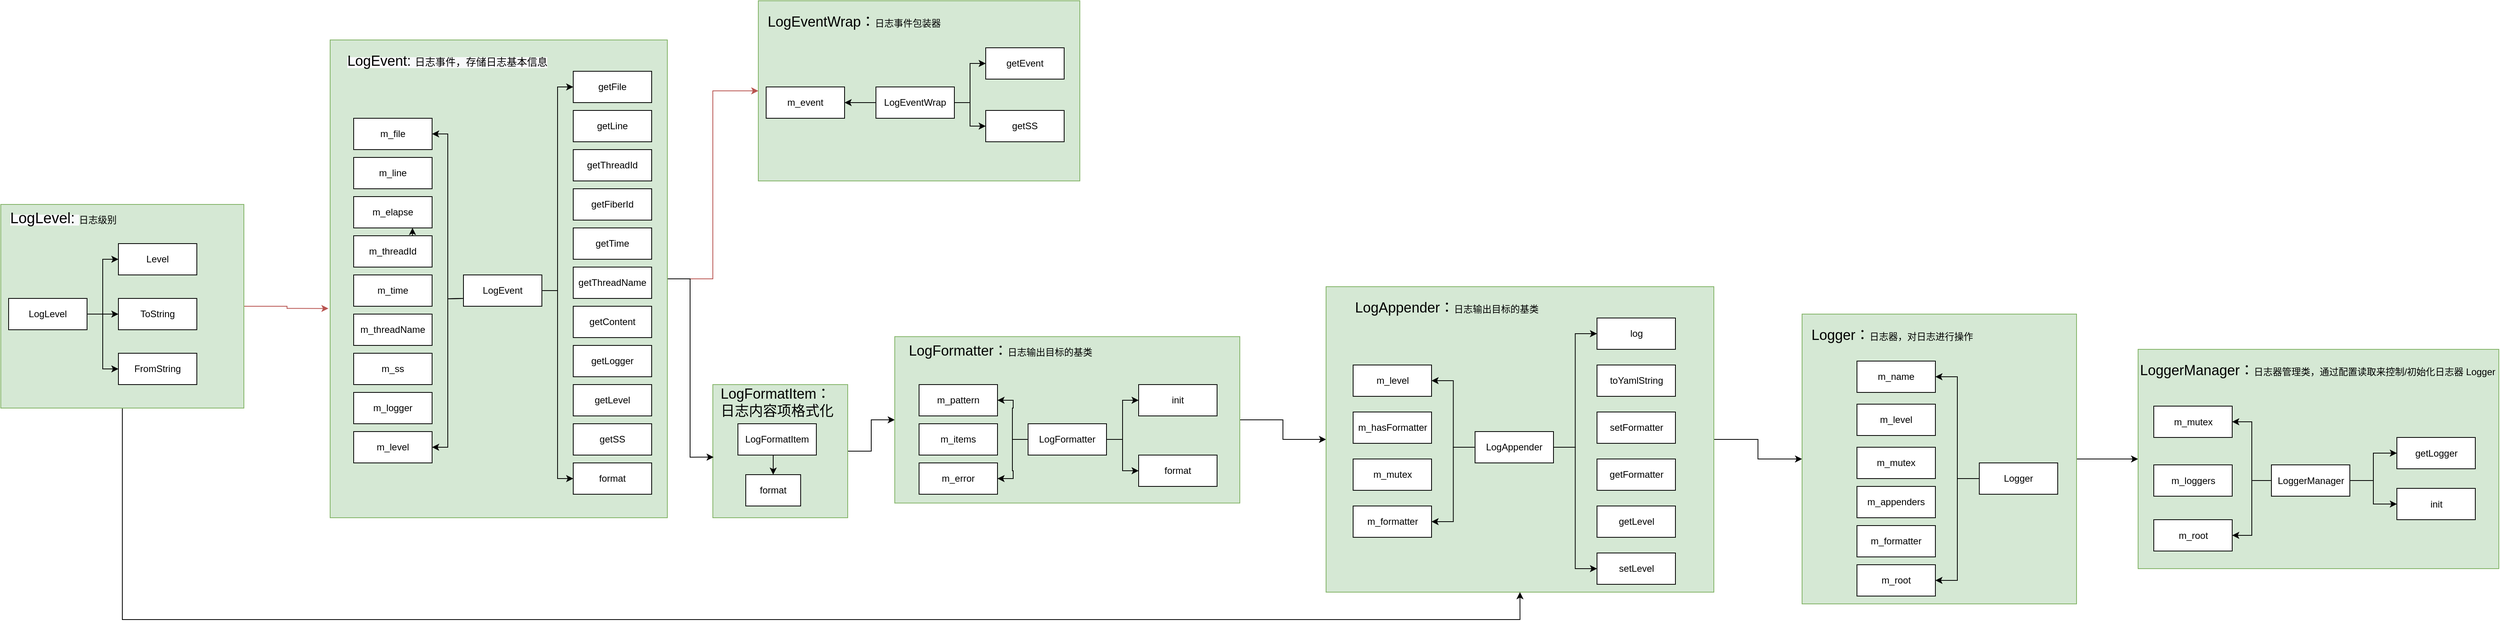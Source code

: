 <mxfile version="19.0.3" type="device"><diagram id="7uU0hQGwvLKI7HL79qfo" name="第 1 页"><mxGraphModel dx="1106" dy="806" grid="1" gridSize="10" guides="1" tooltips="1" connect="1" arrows="1" fold="1" page="1" pageScale="1" pageWidth="827" pageHeight="1169" math="0" shadow="0"><root><mxCell id="0"/><mxCell id="1" parent="0"/><mxCell id="-s0QKbC5dItuyrV9LDec-1" style="edgeStyle=orthogonalEdgeStyle;rounded=0;orthogonalLoop=1;jettySize=auto;html=1;exitX=1;exitY=0.5;exitDx=0;exitDy=0;" edge="1" parent="1" source="-s0QKbC5dItuyrV9LDec-2" target="-s0QKbC5dItuyrV9LDec-4"><mxGeometry relative="1" as="geometry"/></mxCell><mxCell id="-s0QKbC5dItuyrV9LDec-2" value="" style="rounded=0;whiteSpace=wrap;html=1;fillColor=#d5e8d4;strokeColor=#82b366;" vertex="1" parent="1"><mxGeometry x="978" y="750" width="172" height="170" as="geometry"/></mxCell><mxCell id="-s0QKbC5dItuyrV9LDec-3" style="edgeStyle=orthogonalEdgeStyle;rounded=0;orthogonalLoop=1;jettySize=auto;html=1;exitX=1;exitY=0.5;exitDx=0;exitDy=0;entryX=0;entryY=0.5;entryDx=0;entryDy=0;" edge="1" parent="1" source="-s0QKbC5dItuyrV9LDec-4" target="-s0QKbC5dItuyrV9LDec-6"><mxGeometry relative="1" as="geometry"/></mxCell><mxCell id="-s0QKbC5dItuyrV9LDec-4" value="" style="rounded=0;whiteSpace=wrap;html=1;fillColor=#d5e8d4;strokeColor=#82b366;" vertex="1" parent="1"><mxGeometry x="1210" y="688.75" width="440" height="212.5" as="geometry"/></mxCell><mxCell id="-s0QKbC5dItuyrV9LDec-5" style="edgeStyle=orthogonalEdgeStyle;rounded=0;orthogonalLoop=1;jettySize=auto;html=1;exitX=1;exitY=0.5;exitDx=0;exitDy=0;" edge="1" parent="1" source="-s0QKbC5dItuyrV9LDec-6" target="-s0QKbC5dItuyrV9LDec-8"><mxGeometry relative="1" as="geometry"/></mxCell><mxCell id="-s0QKbC5dItuyrV9LDec-6" value="" style="rounded=0;whiteSpace=wrap;html=1;fillColor=#d5e8d4;strokeColor=#82b366;" vertex="1" parent="1"><mxGeometry x="1760" y="625" width="494.5" height="390" as="geometry"/></mxCell><mxCell id="-s0QKbC5dItuyrV9LDec-7" style="edgeStyle=orthogonalEdgeStyle;rounded=0;orthogonalLoop=1;jettySize=auto;html=1;exitX=1;exitY=0.5;exitDx=0;exitDy=0;" edge="1" parent="1" source="-s0QKbC5dItuyrV9LDec-8" target="-s0QKbC5dItuyrV9LDec-9"><mxGeometry relative="1" as="geometry"/></mxCell><mxCell id="-s0QKbC5dItuyrV9LDec-8" value="" style="rounded=0;whiteSpace=wrap;html=1;fillColor=#d5e8d4;strokeColor=#82b366;" vertex="1" parent="1"><mxGeometry x="2367" y="660" width="350" height="370" as="geometry"/></mxCell><mxCell id="-s0QKbC5dItuyrV9LDec-9" value="" style="rounded=0;whiteSpace=wrap;html=1;fillColor=#d5e8d4;strokeColor=#82b366;" vertex="1" parent="1"><mxGeometry x="2795.5" y="705" width="460" height="280" as="geometry"/></mxCell><mxCell id="-s0QKbC5dItuyrV9LDec-10" value="" style="rounded=0;whiteSpace=wrap;html=1;fillColor=#d5e8d4;strokeColor=#82b366;" vertex="1" parent="1"><mxGeometry x="1036" y="260" width="410" height="230" as="geometry"/></mxCell><mxCell id="-s0QKbC5dItuyrV9LDec-11" style="edgeStyle=orthogonalEdgeStyle;rounded=0;orthogonalLoop=1;jettySize=auto;html=1;exitX=1;exitY=0.5;exitDx=0;exitDy=0;entryX=-0.005;entryY=0.562;entryDx=0;entryDy=0;entryPerimeter=0;fillColor=#f8cecc;strokeColor=#b85450;" edge="1" parent="1" source="-s0QKbC5dItuyrV9LDec-13" target="-s0QKbC5dItuyrV9LDec-16"><mxGeometry relative="1" as="geometry"/></mxCell><mxCell id="-s0QKbC5dItuyrV9LDec-12" style="edgeStyle=orthogonalEdgeStyle;rounded=0;orthogonalLoop=1;jettySize=auto;html=1;exitX=0.5;exitY=1;exitDx=0;exitDy=0;entryX=0.5;entryY=1;entryDx=0;entryDy=0;" edge="1" parent="1" source="-s0QKbC5dItuyrV9LDec-13" target="-s0QKbC5dItuyrV9LDec-6"><mxGeometry relative="1" as="geometry"><Array as="points"><mxPoint x="225" y="1050"/><mxPoint x="2007" y="1050"/></Array></mxGeometry></mxCell><mxCell id="-s0QKbC5dItuyrV9LDec-13" value="" style="rounded=0;whiteSpace=wrap;html=1;fillColor=#d5e8d4;strokeColor=#82b366;" vertex="1" parent="1"><mxGeometry x="70" y="520" width="310" height="260" as="geometry"/></mxCell><mxCell id="-s0QKbC5dItuyrV9LDec-14" style="edgeStyle=orthogonalEdgeStyle;rounded=0;orthogonalLoop=1;jettySize=auto;html=1;exitX=1;exitY=0.5;exitDx=0;exitDy=0;entryX=0;entryY=0.5;entryDx=0;entryDy=0;fillColor=#f8cecc;strokeColor=#b85450;" edge="1" parent="1" source="-s0QKbC5dItuyrV9LDec-16" target="-s0QKbC5dItuyrV9LDec-10"><mxGeometry relative="1" as="geometry"/></mxCell><mxCell id="-s0QKbC5dItuyrV9LDec-15" style="edgeStyle=orthogonalEdgeStyle;rounded=0;orthogonalLoop=1;jettySize=auto;html=1;exitX=1;exitY=0.5;exitDx=0;exitDy=0;entryX=0.006;entryY=0.545;entryDx=0;entryDy=0;entryPerimeter=0;" edge="1" parent="1" source="-s0QKbC5dItuyrV9LDec-16" target="-s0QKbC5dItuyrV9LDec-2"><mxGeometry relative="1" as="geometry"/></mxCell><mxCell id="-s0QKbC5dItuyrV9LDec-16" value="" style="rounded=0;whiteSpace=wrap;html=1;fillColor=#d5e8d4;strokeColor=#82b366;" vertex="1" parent="1"><mxGeometry x="490" y="310" width="430" height="610" as="geometry"/></mxCell><mxCell id="-s0QKbC5dItuyrV9LDec-17" style="edgeStyle=orthogonalEdgeStyle;rounded=0;orthogonalLoop=1;jettySize=auto;html=1;exitX=1;exitY=0.5;exitDx=0;exitDy=0;entryX=0;entryY=0.5;entryDx=0;entryDy=0;" edge="1" parent="1" source="-s0QKbC5dItuyrV9LDec-20" target="-s0QKbC5dItuyrV9LDec-21"><mxGeometry relative="1" as="geometry"/></mxCell><mxCell id="-s0QKbC5dItuyrV9LDec-18" style="edgeStyle=orthogonalEdgeStyle;rounded=0;orthogonalLoop=1;jettySize=auto;html=1;exitX=1;exitY=0.5;exitDx=0;exitDy=0;entryX=0;entryY=0.5;entryDx=0;entryDy=0;" edge="1" parent="1" source="-s0QKbC5dItuyrV9LDec-20" target="-s0QKbC5dItuyrV9LDec-22"><mxGeometry relative="1" as="geometry"/></mxCell><mxCell id="-s0QKbC5dItuyrV9LDec-19" style="edgeStyle=orthogonalEdgeStyle;rounded=0;orthogonalLoop=1;jettySize=auto;html=1;exitX=1;exitY=0.5;exitDx=0;exitDy=0;entryX=0;entryY=0.5;entryDx=0;entryDy=0;" edge="1" parent="1" source="-s0QKbC5dItuyrV9LDec-20" target="-s0QKbC5dItuyrV9LDec-23"><mxGeometry relative="1" as="geometry"/></mxCell><mxCell id="-s0QKbC5dItuyrV9LDec-20" value="LogLevel" style="rounded=0;whiteSpace=wrap;html=1;" vertex="1" parent="1"><mxGeometry x="80" y="640" width="100" height="40" as="geometry"/></mxCell><mxCell id="-s0QKbC5dItuyrV9LDec-21" value="Level" style="rounded=0;whiteSpace=wrap;html=1;" vertex="1" parent="1"><mxGeometry x="220" y="570" width="100" height="40" as="geometry"/></mxCell><mxCell id="-s0QKbC5dItuyrV9LDec-22" value="ToString" style="rounded=0;whiteSpace=wrap;html=1;" vertex="1" parent="1"><mxGeometry x="220" y="640" width="100" height="40" as="geometry"/></mxCell><mxCell id="-s0QKbC5dItuyrV9LDec-23" value="FromString" style="rounded=0;whiteSpace=wrap;html=1;" vertex="1" parent="1"><mxGeometry x="220" y="710" width="100" height="40" as="geometry"/></mxCell><mxCell id="-s0QKbC5dItuyrV9LDec-24" style="edgeStyle=orthogonalEdgeStyle;rounded=0;orthogonalLoop=1;jettySize=auto;html=1;exitX=0;exitY=0.5;exitDx=0;exitDy=0;entryX=1;entryY=0.5;entryDx=0;entryDy=0;" edge="1" parent="1" target="-s0QKbC5dItuyrV9LDec-40"><mxGeometry relative="1" as="geometry"><mxPoint x="660" y="640" as="sourcePoint"/></mxGeometry></mxCell><mxCell id="-s0QKbC5dItuyrV9LDec-25" style="edgeStyle=orthogonalEdgeStyle;rounded=0;orthogonalLoop=1;jettySize=auto;html=1;exitX=1;exitY=0.5;exitDx=0;exitDy=0;entryX=0;entryY=0.5;entryDx=0;entryDy=0;" edge="1" parent="1" source="-s0QKbC5dItuyrV9LDec-28" target="-s0QKbC5dItuyrV9LDec-29"><mxGeometry relative="1" as="geometry"/></mxCell><mxCell id="-s0QKbC5dItuyrV9LDec-26" style="edgeStyle=orthogonalEdgeStyle;rounded=0;orthogonalLoop=1;jettySize=auto;html=1;exitX=0;exitY=0.5;exitDx=0;exitDy=0;entryX=1;entryY=0.5;entryDx=0;entryDy=0;" edge="1" parent="1" target="-s0QKbC5dItuyrV9LDec-49"><mxGeometry relative="1" as="geometry"><mxPoint x="660" y="640" as="sourcePoint"/></mxGeometry></mxCell><mxCell id="-s0QKbC5dItuyrV9LDec-27" style="edgeStyle=orthogonalEdgeStyle;rounded=0;orthogonalLoop=1;jettySize=auto;html=1;exitX=1;exitY=0.5;exitDx=0;exitDy=0;entryX=0;entryY=0.5;entryDx=0;entryDy=0;" edge="1" parent="1" source="-s0QKbC5dItuyrV9LDec-28" target="-s0QKbC5dItuyrV9LDec-39"><mxGeometry relative="1" as="geometry"/></mxCell><mxCell id="-s0QKbC5dItuyrV9LDec-28" value="LogEvent" style="rounded=0;whiteSpace=wrap;html=1;" vertex="1" parent="1"><mxGeometry x="660" y="610" width="100" height="40" as="geometry"/></mxCell><mxCell id="-s0QKbC5dItuyrV9LDec-29" value="getFile" style="rounded=0;whiteSpace=wrap;html=1;" vertex="1" parent="1"><mxGeometry x="800" y="350" width="100" height="40" as="geometry"/></mxCell><mxCell id="-s0QKbC5dItuyrV9LDec-30" value="getLine" style="rounded=0;whiteSpace=wrap;html=1;" vertex="1" parent="1"><mxGeometry x="800" y="400" width="100" height="40" as="geometry"/></mxCell><mxCell id="-s0QKbC5dItuyrV9LDec-31" value="getThreadId" style="rounded=0;whiteSpace=wrap;html=1;" vertex="1" parent="1"><mxGeometry x="800" y="450" width="100" height="40" as="geometry"/></mxCell><mxCell id="-s0QKbC5dItuyrV9LDec-32" value="getFiberId" style="rounded=0;whiteSpace=wrap;html=1;" vertex="1" parent="1"><mxGeometry x="800" y="500" width="100" height="40" as="geometry"/></mxCell><mxCell id="-s0QKbC5dItuyrV9LDec-33" value="getTime" style="rounded=0;whiteSpace=wrap;html=1;" vertex="1" parent="1"><mxGeometry x="800" y="550" width="100" height="40" as="geometry"/></mxCell><mxCell id="-s0QKbC5dItuyrV9LDec-34" value="getThreadName" style="rounded=0;whiteSpace=wrap;html=1;" vertex="1" parent="1"><mxGeometry x="800" y="600" width="100" height="40" as="geometry"/></mxCell><mxCell id="-s0QKbC5dItuyrV9LDec-35" value="getContent" style="rounded=0;whiteSpace=wrap;html=1;" vertex="1" parent="1"><mxGeometry x="800" y="650" width="100" height="40" as="geometry"/></mxCell><mxCell id="-s0QKbC5dItuyrV9LDec-36" value="getLogger" style="rounded=0;whiteSpace=wrap;html=1;" vertex="1" parent="1"><mxGeometry x="800" y="700" width="100" height="40" as="geometry"/></mxCell><mxCell id="-s0QKbC5dItuyrV9LDec-37" value="getLevel" style="rounded=0;whiteSpace=wrap;html=1;" vertex="1" parent="1"><mxGeometry x="800" y="750" width="100" height="40" as="geometry"/></mxCell><mxCell id="-s0QKbC5dItuyrV9LDec-38" value="getSS" style="rounded=0;whiteSpace=wrap;html=1;" vertex="1" parent="1"><mxGeometry x="800" y="800" width="100" height="40" as="geometry"/></mxCell><mxCell id="-s0QKbC5dItuyrV9LDec-39" value="format" style="rounded=0;whiteSpace=wrap;html=1;" vertex="1" parent="1"><mxGeometry x="800" y="850" width="100" height="40" as="geometry"/></mxCell><mxCell id="-s0QKbC5dItuyrV9LDec-40" value="m_file" style="rounded=0;whiteSpace=wrap;html=1;" vertex="1" parent="1"><mxGeometry x="520" y="410" width="100" height="40" as="geometry"/></mxCell><mxCell id="-s0QKbC5dItuyrV9LDec-41" value="m_line" style="rounded=0;whiteSpace=wrap;html=1;" vertex="1" parent="1"><mxGeometry x="520" y="460" width="100" height="40" as="geometry"/></mxCell><mxCell id="-s0QKbC5dItuyrV9LDec-42" value="m_elapse" style="rounded=0;whiteSpace=wrap;html=1;" vertex="1" parent="1"><mxGeometry x="520" y="510" width="100" height="40" as="geometry"/></mxCell><mxCell id="-s0QKbC5dItuyrV9LDec-43" style="edgeStyle=orthogonalEdgeStyle;rounded=0;orthogonalLoop=1;jettySize=auto;html=1;exitX=0.75;exitY=0;exitDx=0;exitDy=0;entryX=0.75;entryY=1;entryDx=0;entryDy=0;" edge="1" parent="1" source="-s0QKbC5dItuyrV9LDec-44" target="-s0QKbC5dItuyrV9LDec-42"><mxGeometry relative="1" as="geometry"/></mxCell><mxCell id="-s0QKbC5dItuyrV9LDec-44" value="m_threadId" style="rounded=0;whiteSpace=wrap;html=1;" vertex="1" parent="1"><mxGeometry x="520" y="560" width="100" height="40" as="geometry"/></mxCell><mxCell id="-s0QKbC5dItuyrV9LDec-45" value="m_time" style="rounded=0;whiteSpace=wrap;html=1;" vertex="1" parent="1"><mxGeometry x="520" y="610" width="100" height="40" as="geometry"/></mxCell><mxCell id="-s0QKbC5dItuyrV9LDec-46" value="m_threadName" style="rounded=0;whiteSpace=wrap;html=1;" vertex="1" parent="1"><mxGeometry x="520" y="660" width="100" height="40" as="geometry"/></mxCell><mxCell id="-s0QKbC5dItuyrV9LDec-47" value="m_ss" style="rounded=0;whiteSpace=wrap;html=1;" vertex="1" parent="1"><mxGeometry x="520" y="710" width="100" height="40" as="geometry"/></mxCell><mxCell id="-s0QKbC5dItuyrV9LDec-48" value="m_logger" style="rounded=0;whiteSpace=wrap;html=1;" vertex="1" parent="1"><mxGeometry x="520" y="760" width="100" height="40" as="geometry"/></mxCell><mxCell id="-s0QKbC5dItuyrV9LDec-49" value="m_level" style="rounded=0;whiteSpace=wrap;html=1;" vertex="1" parent="1"><mxGeometry x="520" y="810" width="100" height="40" as="geometry"/></mxCell><mxCell id="-s0QKbC5dItuyrV9LDec-50" value="&lt;span style=&quot;color: rgb(0 , 0 , 0) ; font-family: &amp;#34;helvetica&amp;#34; ; font-style: normal ; font-weight: 400 ; letter-spacing: normal ; text-align: center ; text-indent: 0px ; text-transform: none ; word-spacing: 0px ; background-color: rgb(248 , 249 , 250) ; display: inline ; float: none&quot;&gt;&lt;font style=&quot;font-size: 18px&quot;&gt;LogEvent: &lt;/font&gt;&lt;font style=&quot;font-size: 13px&quot;&gt;日志事件，存储日志基本信息&lt;/font&gt;&lt;/span&gt;" style="text;whiteSpace=wrap;html=1;" vertex="1" parent="1"><mxGeometry x="510" y="320" width="310" height="30" as="geometry"/></mxCell><mxCell id="-s0QKbC5dItuyrV9LDec-51" value="&lt;span style=&quot;color: rgb(0 , 0 , 0) ; font-family: &amp;#34;helvetica&amp;#34; ; font-style: normal ; font-weight: 400 ; letter-spacing: normal ; text-align: center ; text-indent: 0px ; text-transform: none ; word-spacing: 0px ; background-color: rgb(248 , 249 , 250) ; display: inline ; float: none&quot;&gt;&lt;font style=&quot;font-size: 19px&quot;&gt;LogLevel:&amp;nbsp;&lt;/font&gt;&lt;/span&gt;日志级别" style="text;whiteSpace=wrap;html=1;" vertex="1" parent="1"><mxGeometry x="80" y="520" width="170" height="30" as="geometry"/></mxCell><mxCell id="-s0QKbC5dItuyrV9LDec-52" style="edgeStyle=orthogonalEdgeStyle;rounded=0;orthogonalLoop=1;jettySize=auto;html=1;exitX=1;exitY=0.5;exitDx=0;exitDy=0;entryX=0;entryY=0.5;entryDx=0;entryDy=0;" edge="1" parent="1" source="-s0QKbC5dItuyrV9LDec-55" target="-s0QKbC5dItuyrV9LDec-56"><mxGeometry relative="1" as="geometry"/></mxCell><mxCell id="-s0QKbC5dItuyrV9LDec-53" style="edgeStyle=orthogonalEdgeStyle;rounded=0;orthogonalLoop=1;jettySize=auto;html=1;exitX=1;exitY=0.5;exitDx=0;exitDy=0;entryX=0;entryY=0.5;entryDx=0;entryDy=0;" edge="1" parent="1" source="-s0QKbC5dItuyrV9LDec-55" target="-s0QKbC5dItuyrV9LDec-57"><mxGeometry relative="1" as="geometry"/></mxCell><mxCell id="-s0QKbC5dItuyrV9LDec-54" style="edgeStyle=orthogonalEdgeStyle;rounded=0;orthogonalLoop=1;jettySize=auto;html=1;exitX=0;exitY=0.5;exitDx=0;exitDy=0;entryX=1;entryY=0.5;entryDx=0;entryDy=0;" edge="1" parent="1" source="-s0QKbC5dItuyrV9LDec-55" target="-s0QKbC5dItuyrV9LDec-58"><mxGeometry relative="1" as="geometry"/></mxCell><mxCell id="-s0QKbC5dItuyrV9LDec-55" value="LogEventWrap" style="rounded=0;whiteSpace=wrap;html=1;" vertex="1" parent="1"><mxGeometry x="1186" y="370" width="100" height="40" as="geometry"/></mxCell><mxCell id="-s0QKbC5dItuyrV9LDec-56" value="getEvent" style="rounded=0;whiteSpace=wrap;html=1;" vertex="1" parent="1"><mxGeometry x="1326" y="320" width="100" height="40" as="geometry"/></mxCell><mxCell id="-s0QKbC5dItuyrV9LDec-57" value="getSS" style="rounded=0;whiteSpace=wrap;html=1;" vertex="1" parent="1"><mxGeometry x="1326" y="400" width="100" height="40" as="geometry"/></mxCell><mxCell id="-s0QKbC5dItuyrV9LDec-58" value="m_event" style="rounded=0;whiteSpace=wrap;html=1;" vertex="1" parent="1"><mxGeometry x="1046" y="370" width="100" height="40" as="geometry"/></mxCell><mxCell id="-s0QKbC5dItuyrV9LDec-59" style="edgeStyle=orthogonalEdgeStyle;rounded=0;orthogonalLoop=1;jettySize=auto;html=1;exitX=0.5;exitY=1;exitDx=0;exitDy=0;" edge="1" parent="1" source="-s0QKbC5dItuyrV9LDec-56" target="-s0QKbC5dItuyrV9LDec-56"><mxGeometry relative="1" as="geometry"/></mxCell><mxCell id="-s0QKbC5dItuyrV9LDec-60" value="&lt;span style=&quot;text-align: center&quot;&gt;&lt;font style=&quot;font-size: 18px&quot;&gt;LogEventWrap：&lt;/font&gt;&lt;/span&gt;&lt;font style=&quot;font-size: 12px&quot;&gt;日志事件包装器&lt;/font&gt;" style="text;whiteSpace=wrap;html=1;" vertex="1" parent="1"><mxGeometry x="1046" y="270" width="304" height="30" as="geometry"/></mxCell><mxCell id="-s0QKbC5dItuyrV9LDec-61" style="edgeStyle=orthogonalEdgeStyle;rounded=0;orthogonalLoop=1;jettySize=auto;html=1;exitX=0;exitY=0.5;exitDx=0;exitDy=0;entryX=1;entryY=0.5;entryDx=0;entryDy=0;" edge="1" parent="1" source="-s0QKbC5dItuyrV9LDec-65" target="-s0QKbC5dItuyrV9LDec-68"><mxGeometry relative="1" as="geometry"/></mxCell><mxCell id="-s0QKbC5dItuyrV9LDec-62" style="edgeStyle=orthogonalEdgeStyle;rounded=0;orthogonalLoop=1;jettySize=auto;html=1;exitX=0;exitY=0.5;exitDx=0;exitDy=0;entryX=1;entryY=0.5;entryDx=0;entryDy=0;" edge="1" parent="1" source="-s0QKbC5dItuyrV9LDec-65" target="-s0QKbC5dItuyrV9LDec-70"><mxGeometry relative="1" as="geometry"/></mxCell><mxCell id="-s0QKbC5dItuyrV9LDec-63" style="edgeStyle=orthogonalEdgeStyle;rounded=0;orthogonalLoop=1;jettySize=auto;html=1;exitX=1;exitY=0.5;exitDx=0;exitDy=0;entryX=0;entryY=0.5;entryDx=0;entryDy=0;" edge="1" parent="1" source="-s0QKbC5dItuyrV9LDec-65" target="-s0QKbC5dItuyrV9LDec-66"><mxGeometry relative="1" as="geometry"/></mxCell><mxCell id="-s0QKbC5dItuyrV9LDec-64" style="edgeStyle=orthogonalEdgeStyle;rounded=0;orthogonalLoop=1;jettySize=auto;html=1;exitX=1;exitY=0.5;exitDx=0;exitDy=0;entryX=0;entryY=0.5;entryDx=0;entryDy=0;" edge="1" parent="1" source="-s0QKbC5dItuyrV9LDec-65" target="-s0QKbC5dItuyrV9LDec-67"><mxGeometry relative="1" as="geometry"/></mxCell><mxCell id="-s0QKbC5dItuyrV9LDec-65" value="LoggerManager" style="rounded=0;whiteSpace=wrap;html=1;" vertex="1" parent="1"><mxGeometry x="2965.5" y="852.5" width="100" height="40" as="geometry"/></mxCell><mxCell id="-s0QKbC5dItuyrV9LDec-66" value="getLogger" style="rounded=0;whiteSpace=wrap;html=1;" vertex="1" parent="1"><mxGeometry x="3125.5" y="817.5" width="100" height="40" as="geometry"/></mxCell><mxCell id="-s0QKbC5dItuyrV9LDec-67" value="init" style="rounded=0;whiteSpace=wrap;html=1;" vertex="1" parent="1"><mxGeometry x="3125.5" y="882.5" width="100" height="40" as="geometry"/></mxCell><mxCell id="-s0QKbC5dItuyrV9LDec-68" value="m_mutex" style="rounded=0;whiteSpace=wrap;html=1;" vertex="1" parent="1"><mxGeometry x="2815.5" y="777.5" width="100" height="40" as="geometry"/></mxCell><mxCell id="-s0QKbC5dItuyrV9LDec-69" value="m_loggers" style="rounded=0;whiteSpace=wrap;html=1;" vertex="1" parent="1"><mxGeometry x="2815.5" y="852.5" width="100" height="40" as="geometry"/></mxCell><mxCell id="-s0QKbC5dItuyrV9LDec-70" value="m_root" style="rounded=0;whiteSpace=wrap;html=1;" vertex="1" parent="1"><mxGeometry x="2815.5" y="922.5" width="100" height="40" as="geometry"/></mxCell><mxCell id="-s0QKbC5dItuyrV9LDec-71" value="&lt;div style=&quot;text-align: center&quot;&gt;&lt;span style=&quot;font-size: 18px&quot;&gt;LoggerManager：&lt;/span&gt;&lt;span&gt;日志器管理类，通过配置读取来控制/初始化日志器 Logger&lt;/span&gt;&lt;/div&gt;" style="text;whiteSpace=wrap;html=1;" vertex="1" parent="1"><mxGeometry x="2795.5" y="715" width="460" height="30" as="geometry"/></mxCell><mxCell id="-s0QKbC5dItuyrV9LDec-72" style="edgeStyle=orthogonalEdgeStyle;rounded=0;orthogonalLoop=1;jettySize=auto;html=1;exitX=0;exitY=0.5;exitDx=0;exitDy=0;entryX=1;entryY=0.5;entryDx=0;entryDy=0;" edge="1" parent="1" source="-s0QKbC5dItuyrV9LDec-74" target="-s0QKbC5dItuyrV9LDec-75"><mxGeometry relative="1" as="geometry"/></mxCell><mxCell id="-s0QKbC5dItuyrV9LDec-73" style="edgeStyle=orthogonalEdgeStyle;rounded=0;orthogonalLoop=1;jettySize=auto;html=1;exitX=0;exitY=0.5;exitDx=0;exitDy=0;entryX=1;entryY=0.5;entryDx=0;entryDy=0;" edge="1" parent="1" source="-s0QKbC5dItuyrV9LDec-74" target="-s0QKbC5dItuyrV9LDec-80"><mxGeometry relative="1" as="geometry"/></mxCell><mxCell id="-s0QKbC5dItuyrV9LDec-74" value="Logger" style="rounded=0;whiteSpace=wrap;html=1;" vertex="1" parent="1"><mxGeometry x="2593" y="850" width="100" height="40" as="geometry"/></mxCell><mxCell id="-s0QKbC5dItuyrV9LDec-75" value="m_name" style="rounded=0;whiteSpace=wrap;html=1;" vertex="1" parent="1"><mxGeometry x="2437" y="720" width="100" height="40" as="geometry"/></mxCell><mxCell id="-s0QKbC5dItuyrV9LDec-76" value="m_level" style="rounded=0;whiteSpace=wrap;html=1;" vertex="1" parent="1"><mxGeometry x="2437" y="775" width="100" height="40" as="geometry"/></mxCell><mxCell id="-s0QKbC5dItuyrV9LDec-77" value="m_mutex" style="rounded=0;whiteSpace=wrap;html=1;" vertex="1" parent="1"><mxGeometry x="2437" y="830" width="100" height="40" as="geometry"/></mxCell><mxCell id="-s0QKbC5dItuyrV9LDec-78" value="m_appenders" style="rounded=0;whiteSpace=wrap;html=1;" vertex="1" parent="1"><mxGeometry x="2437" y="880" width="100" height="40" as="geometry"/></mxCell><mxCell id="-s0QKbC5dItuyrV9LDec-79" value="m_formatter" style="rounded=0;whiteSpace=wrap;html=1;" vertex="1" parent="1"><mxGeometry x="2437" y="930" width="100" height="40" as="geometry"/></mxCell><mxCell id="-s0QKbC5dItuyrV9LDec-80" value="m_root" style="rounded=0;whiteSpace=wrap;html=1;" vertex="1" parent="1"><mxGeometry x="2437" y="980" width="100" height="40" as="geometry"/></mxCell><mxCell id="-s0QKbC5dItuyrV9LDec-81" value="&lt;div style=&quot;text-align: center&quot;&gt;&lt;span style=&quot;font-size: 18px&quot;&gt;Logger：&lt;/span&gt;&lt;span&gt;日志器，对日志进行操作&lt;/span&gt;&lt;/div&gt;" style="text;whiteSpace=wrap;html=1;" vertex="1" parent="1"><mxGeometry x="2377" y="670" width="230" height="30" as="geometry"/></mxCell><mxCell id="-s0QKbC5dItuyrV9LDec-82" style="edgeStyle=orthogonalEdgeStyle;rounded=0;orthogonalLoop=1;jettySize=auto;html=1;exitX=1;exitY=0.5;exitDx=0;exitDy=0;entryX=0;entryY=0.5;entryDx=0;entryDy=0;" edge="1" parent="1" source="-s0QKbC5dItuyrV9LDec-86" target="-s0QKbC5dItuyrV9LDec-87"><mxGeometry relative="1" as="geometry"/></mxCell><mxCell id="-s0QKbC5dItuyrV9LDec-83" style="edgeStyle=orthogonalEdgeStyle;rounded=0;orthogonalLoop=1;jettySize=auto;html=1;exitX=1;exitY=0.5;exitDx=0;exitDy=0;entryX=0;entryY=0.5;entryDx=0;entryDy=0;" edge="1" parent="1" source="-s0QKbC5dItuyrV9LDec-86" target="-s0QKbC5dItuyrV9LDec-92"><mxGeometry relative="1" as="geometry"/></mxCell><mxCell id="-s0QKbC5dItuyrV9LDec-84" style="edgeStyle=orthogonalEdgeStyle;rounded=0;orthogonalLoop=1;jettySize=auto;html=1;exitX=0;exitY=0.5;exitDx=0;exitDy=0;entryX=1;entryY=0.5;entryDx=0;entryDy=0;" edge="1" parent="1" source="-s0QKbC5dItuyrV9LDec-86" target="-s0QKbC5dItuyrV9LDec-93"><mxGeometry relative="1" as="geometry"/></mxCell><mxCell id="-s0QKbC5dItuyrV9LDec-85" style="edgeStyle=orthogonalEdgeStyle;rounded=0;orthogonalLoop=1;jettySize=auto;html=1;exitX=0;exitY=0.5;exitDx=0;exitDy=0;entryX=1;entryY=0.5;entryDx=0;entryDy=0;" edge="1" parent="1" source="-s0QKbC5dItuyrV9LDec-86" target="-s0QKbC5dItuyrV9LDec-96"><mxGeometry relative="1" as="geometry"/></mxCell><mxCell id="-s0QKbC5dItuyrV9LDec-86" value="LogAppender" style="rounded=0;whiteSpace=wrap;html=1;" vertex="1" parent="1"><mxGeometry x="1950" y="810" width="100" height="40" as="geometry"/></mxCell><mxCell id="-s0QKbC5dItuyrV9LDec-87" value="log" style="rounded=0;whiteSpace=wrap;html=1;" vertex="1" parent="1"><mxGeometry x="2105.5" y="665" width="100" height="40" as="geometry"/></mxCell><mxCell id="-s0QKbC5dItuyrV9LDec-88" value="toYamlString" style="rounded=0;whiteSpace=wrap;html=1;" vertex="1" parent="1"><mxGeometry x="2105.5" y="725" width="100" height="40" as="geometry"/></mxCell><mxCell id="-s0QKbC5dItuyrV9LDec-89" value="setFormatter" style="rounded=0;whiteSpace=wrap;html=1;" vertex="1" parent="1"><mxGeometry x="2105.5" y="785" width="100" height="40" as="geometry"/></mxCell><mxCell id="-s0QKbC5dItuyrV9LDec-90" value="getFormatter" style="rounded=0;whiteSpace=wrap;html=1;" vertex="1" parent="1"><mxGeometry x="2105.5" y="845" width="100" height="40" as="geometry"/></mxCell><mxCell id="-s0QKbC5dItuyrV9LDec-91" value="getLevel" style="rounded=0;whiteSpace=wrap;html=1;" vertex="1" parent="1"><mxGeometry x="2105.5" y="905" width="100" height="40" as="geometry"/></mxCell><mxCell id="-s0QKbC5dItuyrV9LDec-92" value="setLevel" style="rounded=0;whiteSpace=wrap;html=1;" vertex="1" parent="1"><mxGeometry x="2105.5" y="965" width="100" height="40" as="geometry"/></mxCell><mxCell id="-s0QKbC5dItuyrV9LDec-93" value="m_level" style="rounded=0;whiteSpace=wrap;html=1;" vertex="1" parent="1"><mxGeometry x="1794.5" y="725" width="100" height="40" as="geometry"/></mxCell><mxCell id="-s0QKbC5dItuyrV9LDec-94" value="m_hasFormatter" style="rounded=0;whiteSpace=wrap;html=1;" vertex="1" parent="1"><mxGeometry x="1794.5" y="785" width="100" height="40" as="geometry"/></mxCell><mxCell id="-s0QKbC5dItuyrV9LDec-95" value="m_mutex" style="rounded=0;whiteSpace=wrap;html=1;" vertex="1" parent="1"><mxGeometry x="1794.5" y="845" width="100" height="40" as="geometry"/></mxCell><mxCell id="-s0QKbC5dItuyrV9LDec-96" value="m_formatter" style="rounded=0;whiteSpace=wrap;html=1;" vertex="1" parent="1"><mxGeometry x="1794.5" y="905" width="100" height="40" as="geometry"/></mxCell><mxCell id="-s0QKbC5dItuyrV9LDec-97" value="&lt;span style=&quot;text-align: center&quot;&gt;&lt;font style=&quot;font-size: 18px&quot;&gt;LogAppender&lt;/font&gt;&lt;/span&gt;&lt;span style=&quot;text-align: center ; font-size: 18px&quot;&gt;：&lt;/span&gt;&lt;span style=&quot;text-align: center&quot;&gt;&lt;span style=&quot;font-size: 12px&quot;&gt;日志输出目标的基类&lt;/span&gt;&lt;br&gt;&lt;/span&gt;" style="text;whiteSpace=wrap;html=1;" vertex="1" parent="1"><mxGeometry x="1794.5" y="635" width="300" height="30" as="geometry"/></mxCell><mxCell id="-s0QKbC5dItuyrV9LDec-98" style="edgeStyle=orthogonalEdgeStyle;rounded=0;orthogonalLoop=1;jettySize=auto;html=1;exitX=0;exitY=0.5;exitDx=0;exitDy=0;entryX=1;entryY=0.5;entryDx=0;entryDy=0;" edge="1" parent="1" source="-s0QKbC5dItuyrV9LDec-102" target="-s0QKbC5dItuyrV9LDec-104"><mxGeometry relative="1" as="geometry"/></mxCell><mxCell id="-s0QKbC5dItuyrV9LDec-99" style="edgeStyle=orthogonalEdgeStyle;rounded=0;orthogonalLoop=1;jettySize=auto;html=1;exitX=0;exitY=0.5;exitDx=0;exitDy=0;entryX=1;entryY=0.5;entryDx=0;entryDy=0;" edge="1" parent="1" source="-s0QKbC5dItuyrV9LDec-102" target="-s0QKbC5dItuyrV9LDec-112"><mxGeometry relative="1" as="geometry"/></mxCell><mxCell id="-s0QKbC5dItuyrV9LDec-100" style="edgeStyle=orthogonalEdgeStyle;rounded=0;orthogonalLoop=1;jettySize=auto;html=1;exitX=1;exitY=0.5;exitDx=0;exitDy=0;entryX=0;entryY=0.5;entryDx=0;entryDy=0;" edge="1" parent="1" source="-s0QKbC5dItuyrV9LDec-102" target="-s0QKbC5dItuyrV9LDec-103"><mxGeometry relative="1" as="geometry"/></mxCell><mxCell id="-s0QKbC5dItuyrV9LDec-101" style="edgeStyle=orthogonalEdgeStyle;rounded=0;orthogonalLoop=1;jettySize=auto;html=1;exitX=1;exitY=0.5;exitDx=0;exitDy=0;entryX=0;entryY=0.5;entryDx=0;entryDy=0;" edge="1" parent="1" source="-s0QKbC5dItuyrV9LDec-102" target="-s0QKbC5dItuyrV9LDec-111"><mxGeometry relative="1" as="geometry"/></mxCell><mxCell id="-s0QKbC5dItuyrV9LDec-102" value="LogFormatter" style="rounded=0;whiteSpace=wrap;html=1;" vertex="1" parent="1"><mxGeometry x="1380" y="800" width="100" height="40" as="geometry"/></mxCell><mxCell id="-s0QKbC5dItuyrV9LDec-103" value="init" style="rounded=0;whiteSpace=wrap;html=1;" vertex="1" parent="1"><mxGeometry x="1521" y="750" width="100" height="40" as="geometry"/></mxCell><mxCell id="-s0QKbC5dItuyrV9LDec-104" value="m_pattern" style="rounded=0;whiteSpace=wrap;html=1;" vertex="1" parent="1"><mxGeometry x="1241" y="750" width="100" height="40" as="geometry"/></mxCell><mxCell id="-s0QKbC5dItuyrV9LDec-105" value="m_items" style="rounded=0;whiteSpace=wrap;html=1;" vertex="1" parent="1"><mxGeometry x="1241" y="800" width="100" height="40" as="geometry"/></mxCell><mxCell id="-s0QKbC5dItuyrV9LDec-106" value="&lt;span style=&quot;text-align: center&quot;&gt;&lt;font style=&quot;font-size: 18px&quot;&gt;LogFormatter&lt;/font&gt;&lt;span style=&quot;font-size: 18px&quot;&gt;：&lt;/span&gt;&lt;/span&gt;&lt;span style=&quot;text-align: center&quot;&gt;&lt;span style=&quot;font-size: 12px&quot;&gt;日志输出目标的基类&lt;/span&gt;&lt;br&gt;&lt;/span&gt;" style="text;whiteSpace=wrap;html=1;" vertex="1" parent="1"><mxGeometry x="1226" y="690" width="300" height="30" as="geometry"/></mxCell><mxCell id="-s0QKbC5dItuyrV9LDec-107" style="edgeStyle=orthogonalEdgeStyle;rounded=0;orthogonalLoop=1;jettySize=auto;html=1;exitX=0.5;exitY=1;exitDx=0;exitDy=0;entryX=0.5;entryY=0;entryDx=0;entryDy=0;" edge="1" parent="1" source="-s0QKbC5dItuyrV9LDec-108" target="-s0QKbC5dItuyrV9LDec-109"><mxGeometry relative="1" as="geometry"/></mxCell><mxCell id="-s0QKbC5dItuyrV9LDec-108" value="LogFormatItem" style="rounded=0;whiteSpace=wrap;html=1;" vertex="1" parent="1"><mxGeometry x="1010" y="800" width="100" height="40" as="geometry"/></mxCell><mxCell id="-s0QKbC5dItuyrV9LDec-109" value="format" style="rounded=0;whiteSpace=wrap;html=1;" vertex="1" parent="1"><mxGeometry x="1020" y="865" width="70" height="40" as="geometry"/></mxCell><mxCell id="-s0QKbC5dItuyrV9LDec-110" value="&lt;span style=&quot;text-align: center&quot;&gt;&lt;span style=&quot;font-size: 18px&quot;&gt;LogFormatItem：&lt;br&gt;日志内容项格式化&lt;/span&gt;&lt;/span&gt;&lt;span style=&quot;text-align: center&quot;&gt;&lt;br&gt;&lt;/span&gt;" style="text;whiteSpace=wrap;html=1;" vertex="1" parent="1"><mxGeometry x="986" y="745" width="164" height="30" as="geometry"/></mxCell><mxCell id="-s0QKbC5dItuyrV9LDec-111" value="format" style="rounded=0;whiteSpace=wrap;html=1;" vertex="1" parent="1"><mxGeometry x="1521" y="840" width="100" height="40" as="geometry"/></mxCell><mxCell id="-s0QKbC5dItuyrV9LDec-112" value="m_error" style="rounded=0;whiteSpace=wrap;html=1;" vertex="1" parent="1"><mxGeometry x="1241" y="850" width="100" height="40" as="geometry"/></mxCell></root></mxGraphModel></diagram></mxfile>